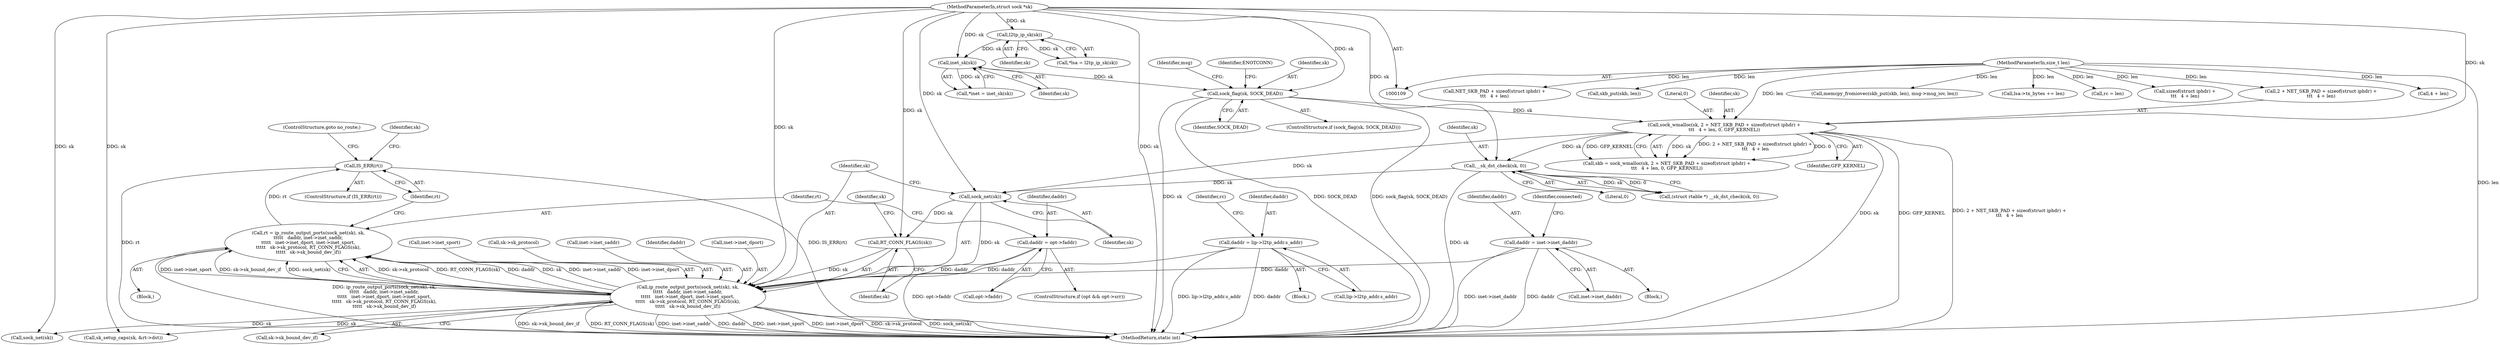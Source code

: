 digraph "1_linux_f6d8bd051c391c1c0458a30b2a7abcd939329259_34@pointer" {
"1000328" [label="(Call,IS_ERR(rt))"];
"1000303" [label="(Call,rt = ip_route_output_ports(sock_net(sk), sk,\n\t\t\t\t\t   daddr, inet->inet_saddr,\n\t\t\t\t\t   inet->inet_dport, inet->inet_sport,\n\t\t\t\t\t   sk->sk_protocol, RT_CONN_FLAGS(sk),\n\t\t\t\t\t   sk->sk_bound_dev_if))"];
"1000305" [label="(Call,ip_route_output_ports(sock_net(sk), sk,\n\t\t\t\t\t   daddr, inet->inet_saddr,\n\t\t\t\t\t   inet->inet_dport, inet->inet_sport,\n\t\t\t\t\t   sk->sk_protocol, RT_CONN_FLAGS(sk),\n\t\t\t\t\t   sk->sk_bound_dev_if))"];
"1000306" [label="(Call,sock_net(sk))"];
"1000284" [label="(Call,__sk_dst_check(sk, 0))"];
"1000221" [label="(Call,sock_wmalloc(sk, 2 + NET_SKB_PAD + sizeof(struct iphdr) +\n\t\t\t   4 + len, 0, GFP_KERNEL))"];
"1000143" [label="(Call,sock_flag(sk, SOCK_DEAD))"];
"1000125" [label="(Call,inet_sk(sk))"];
"1000120" [label="(Call,l2tp_ip_sk(sk))"];
"1000111" [label="(MethodParameterIn,struct sock *sk)"];
"1000113" [label="(MethodParameterIn,size_t len)"];
"1000322" [label="(Call,RT_CONN_FLAGS(sk))"];
"1000189" [label="(Call,daddr = lip->l2tp_addr.s_addr)"];
"1000298" [label="(Call,daddr = opt->faddr)"];
"1000207" [label="(Call,daddr = inet->inet_daddr)"];
"1000327" [label="(ControlStructure,if (IS_ERR(rt)))"];
"1000384" [label="(MethodReturn,static int)"];
"1000142" [label="(ControlStructure,if (sock_flag(sk, SOCK_DEAD)))"];
"1000282" [label="(Call,(struct rtable *) __sk_dst_check(sk, 0))"];
"1000363" [label="(Call,rc = len)"];
"1000323" [label="(Identifier,sk)"];
"1000330" [label="(ControlStructure,goto no_route;)"];
"1000153" [label="(Block,)"];
"1000316" [label="(Call,inet->inet_sport)"];
"1000123" [label="(Call,*inet = inet_sk(sk))"];
"1000227" [label="(Call,sizeof(struct iphdr) +\n\t\t\t   4 + len)"];
"1000118" [label="(Call,*lsa = l2tp_ip_sk(sk))"];
"1000319" [label="(Call,sk->sk_protocol)"];
"1000325" [label="(Identifier,sk)"];
"1000332" [label="(Identifier,sk)"];
"1000300" [label="(Call,opt->faddr)"];
"1000284" [label="(Call,__sk_dst_check(sk, 0))"];
"1000308" [label="(Identifier,sk)"];
"1000223" [label="(Call,2 + NET_SKB_PAD + sizeof(struct iphdr) +\n\t\t\t   4 + len)"];
"1000113" [label="(MethodParameterIn,size_t len)"];
"1000151" [label="(Identifier,msg)"];
"1000216" [label="(Identifier,rc)"];
"1000233" [label="(Literal,0)"];
"1000219" [label="(Call,skb = sock_wmalloc(sk, 2 + NET_SKB_PAD + sizeof(struct iphdr) +\n\t\t\t   4 + len, 0, GFP_KERNEL))"];
"1000111" [label="(MethodParameterIn,struct sock *sk)"];
"1000190" [label="(Identifier,daddr)"];
"1000331" [label="(Call,sk_setup_caps(sk, &rt->dst))"];
"1000310" [label="(Call,inet->inet_saddr)"];
"1000209" [label="(Call,inet->inet_daddr)"];
"1000222" [label="(Identifier,sk)"];
"1000309" [label="(Identifier,daddr)"];
"1000221" [label="(Call,sock_wmalloc(sk, 2 + NET_SKB_PAD + sizeof(struct iphdr) +\n\t\t\t   4 + len, 0, GFP_KERNEL))"];
"1000230" [label="(Call,4 + len)"];
"1000197" [label="(Block,)"];
"1000313" [label="(Call,inet->inet_dport)"];
"1000145" [label="(Identifier,SOCK_DEAD)"];
"1000298" [label="(Call,daddr = opt->faddr)"];
"1000376" [label="(Call,sock_net(sk))"];
"1000305" [label="(Call,ip_route_output_ports(sock_net(sk), sk,\n\t\t\t\t\t   daddr, inet->inet_saddr,\n\t\t\t\t\t   inet->inet_dport, inet->inet_sport,\n\t\t\t\t\t   sk->sk_protocol, RT_CONN_FLAGS(sk),\n\t\t\t\t\t   sk->sk_bound_dev_if))"];
"1000189" [label="(Call,daddr = lip->l2tp_addr.s_addr)"];
"1000324" [label="(Call,sk->sk_bound_dev_if)"];
"1000207" [label="(Call,daddr = inet->inet_daddr)"];
"1000126" [label="(Identifier,sk)"];
"1000292" [label="(ControlStructure,if (opt && opt->srr))"];
"1000303" [label="(Call,rt = ip_route_output_ports(sock_net(sk), sk,\n\t\t\t\t\t   daddr, inet->inet_saddr,\n\t\t\t\t\t   inet->inet_dport, inet->inet_sport,\n\t\t\t\t\t   sk->sk_protocol, RT_CONN_FLAGS(sk),\n\t\t\t\t\t   sk->sk_bound_dev_if))"];
"1000304" [label="(Identifier,rt)"];
"1000125" [label="(Call,inet_sk(sk))"];
"1000329" [label="(Identifier,rt)"];
"1000306" [label="(Call,sock_net(sk))"];
"1000225" [label="(Call,NET_SKB_PAD + sizeof(struct iphdr) +\n\t\t\t   4 + len)"];
"1000263" [label="(Call,skb_put(skb, len))"];
"1000120" [label="(Call,l2tp_ip_sk(sk))"];
"1000328" [label="(Call,IS_ERR(rt))"];
"1000307" [label="(Identifier,sk)"];
"1000285" [label="(Identifier,sk)"];
"1000234" [label="(Identifier,GFP_KERNEL)"];
"1000148" [label="(Identifier,ENOTCONN)"];
"1000191" [label="(Call,lip->l2tp_addr.s_addr)"];
"1000286" [label="(Literal,0)"];
"1000322" [label="(Call,RT_CONN_FLAGS(sk))"];
"1000143" [label="(Call,sock_flag(sk, SOCK_DEAD))"];
"1000121" [label="(Identifier,sk)"];
"1000299" [label="(Identifier,daddr)"];
"1000208" [label="(Identifier,daddr)"];
"1000291" [label="(Block,)"];
"1000213" [label="(Identifier,connected)"];
"1000262" [label="(Call,memcpy_fromiovec(skb_put(skb, len), msg->msg_iov, len))"];
"1000358" [label="(Call,lsa->tx_bytes += len)"];
"1000144" [label="(Identifier,sk)"];
"1000328" -> "1000327"  [label="AST: "];
"1000328" -> "1000329"  [label="CFG: "];
"1000329" -> "1000328"  [label="AST: "];
"1000330" -> "1000328"  [label="CFG: "];
"1000332" -> "1000328"  [label="CFG: "];
"1000328" -> "1000384"  [label="DDG: IS_ERR(rt)"];
"1000328" -> "1000384"  [label="DDG: rt"];
"1000303" -> "1000328"  [label="DDG: rt"];
"1000303" -> "1000291"  [label="AST: "];
"1000303" -> "1000305"  [label="CFG: "];
"1000304" -> "1000303"  [label="AST: "];
"1000305" -> "1000303"  [label="AST: "];
"1000329" -> "1000303"  [label="CFG: "];
"1000303" -> "1000384"  [label="DDG: ip_route_output_ports(sock_net(sk), sk,\n\t\t\t\t\t   daddr, inet->inet_saddr,\n\t\t\t\t\t   inet->inet_dport, inet->inet_sport,\n\t\t\t\t\t   sk->sk_protocol, RT_CONN_FLAGS(sk),\n\t\t\t\t\t   sk->sk_bound_dev_if)"];
"1000305" -> "1000303"  [label="DDG: sk->sk_protocol"];
"1000305" -> "1000303"  [label="DDG: RT_CONN_FLAGS(sk)"];
"1000305" -> "1000303"  [label="DDG: daddr"];
"1000305" -> "1000303"  [label="DDG: sk"];
"1000305" -> "1000303"  [label="DDG: inet->inet_saddr"];
"1000305" -> "1000303"  [label="DDG: inet->inet_dport"];
"1000305" -> "1000303"  [label="DDG: inet->inet_sport"];
"1000305" -> "1000303"  [label="DDG: sk->sk_bound_dev_if"];
"1000305" -> "1000303"  [label="DDG: sock_net(sk)"];
"1000305" -> "1000324"  [label="CFG: "];
"1000306" -> "1000305"  [label="AST: "];
"1000308" -> "1000305"  [label="AST: "];
"1000309" -> "1000305"  [label="AST: "];
"1000310" -> "1000305"  [label="AST: "];
"1000313" -> "1000305"  [label="AST: "];
"1000316" -> "1000305"  [label="AST: "];
"1000319" -> "1000305"  [label="AST: "];
"1000322" -> "1000305"  [label="AST: "];
"1000324" -> "1000305"  [label="AST: "];
"1000305" -> "1000384"  [label="DDG: inet->inet_saddr"];
"1000305" -> "1000384"  [label="DDG: daddr"];
"1000305" -> "1000384"  [label="DDG: inet->inet_sport"];
"1000305" -> "1000384"  [label="DDG: inet->inet_dport"];
"1000305" -> "1000384"  [label="DDG: sk->sk_protocol"];
"1000305" -> "1000384"  [label="DDG: sock_net(sk)"];
"1000305" -> "1000384"  [label="DDG: sk->sk_bound_dev_if"];
"1000305" -> "1000384"  [label="DDG: RT_CONN_FLAGS(sk)"];
"1000306" -> "1000305"  [label="DDG: sk"];
"1000322" -> "1000305"  [label="DDG: sk"];
"1000111" -> "1000305"  [label="DDG: sk"];
"1000189" -> "1000305"  [label="DDG: daddr"];
"1000298" -> "1000305"  [label="DDG: daddr"];
"1000207" -> "1000305"  [label="DDG: daddr"];
"1000305" -> "1000331"  [label="DDG: sk"];
"1000305" -> "1000376"  [label="DDG: sk"];
"1000306" -> "1000307"  [label="CFG: "];
"1000307" -> "1000306"  [label="AST: "];
"1000308" -> "1000306"  [label="CFG: "];
"1000284" -> "1000306"  [label="DDG: sk"];
"1000221" -> "1000306"  [label="DDG: sk"];
"1000111" -> "1000306"  [label="DDG: sk"];
"1000306" -> "1000322"  [label="DDG: sk"];
"1000284" -> "1000282"  [label="AST: "];
"1000284" -> "1000286"  [label="CFG: "];
"1000285" -> "1000284"  [label="AST: "];
"1000286" -> "1000284"  [label="AST: "];
"1000282" -> "1000284"  [label="CFG: "];
"1000284" -> "1000384"  [label="DDG: sk"];
"1000284" -> "1000282"  [label="DDG: sk"];
"1000284" -> "1000282"  [label="DDG: 0"];
"1000221" -> "1000284"  [label="DDG: sk"];
"1000111" -> "1000284"  [label="DDG: sk"];
"1000221" -> "1000219"  [label="AST: "];
"1000221" -> "1000234"  [label="CFG: "];
"1000222" -> "1000221"  [label="AST: "];
"1000223" -> "1000221"  [label="AST: "];
"1000233" -> "1000221"  [label="AST: "];
"1000234" -> "1000221"  [label="AST: "];
"1000219" -> "1000221"  [label="CFG: "];
"1000221" -> "1000384"  [label="DDG: 2 + NET_SKB_PAD + sizeof(struct iphdr) +\n\t\t\t   4 + len"];
"1000221" -> "1000384"  [label="DDG: sk"];
"1000221" -> "1000384"  [label="DDG: GFP_KERNEL"];
"1000221" -> "1000219"  [label="DDG: sk"];
"1000221" -> "1000219"  [label="DDG: 2 + NET_SKB_PAD + sizeof(struct iphdr) +\n\t\t\t   4 + len"];
"1000221" -> "1000219"  [label="DDG: 0"];
"1000221" -> "1000219"  [label="DDG: GFP_KERNEL"];
"1000143" -> "1000221"  [label="DDG: sk"];
"1000111" -> "1000221"  [label="DDG: sk"];
"1000113" -> "1000221"  [label="DDG: len"];
"1000143" -> "1000142"  [label="AST: "];
"1000143" -> "1000145"  [label="CFG: "];
"1000144" -> "1000143"  [label="AST: "];
"1000145" -> "1000143"  [label="AST: "];
"1000148" -> "1000143"  [label="CFG: "];
"1000151" -> "1000143"  [label="CFG: "];
"1000143" -> "1000384"  [label="DDG: sk"];
"1000143" -> "1000384"  [label="DDG: SOCK_DEAD"];
"1000143" -> "1000384"  [label="DDG: sock_flag(sk, SOCK_DEAD)"];
"1000125" -> "1000143"  [label="DDG: sk"];
"1000111" -> "1000143"  [label="DDG: sk"];
"1000125" -> "1000123"  [label="AST: "];
"1000125" -> "1000126"  [label="CFG: "];
"1000126" -> "1000125"  [label="AST: "];
"1000123" -> "1000125"  [label="CFG: "];
"1000125" -> "1000123"  [label="DDG: sk"];
"1000120" -> "1000125"  [label="DDG: sk"];
"1000111" -> "1000125"  [label="DDG: sk"];
"1000120" -> "1000118"  [label="AST: "];
"1000120" -> "1000121"  [label="CFG: "];
"1000121" -> "1000120"  [label="AST: "];
"1000118" -> "1000120"  [label="CFG: "];
"1000120" -> "1000118"  [label="DDG: sk"];
"1000111" -> "1000120"  [label="DDG: sk"];
"1000111" -> "1000109"  [label="AST: "];
"1000111" -> "1000384"  [label="DDG: sk"];
"1000111" -> "1000322"  [label="DDG: sk"];
"1000111" -> "1000331"  [label="DDG: sk"];
"1000111" -> "1000376"  [label="DDG: sk"];
"1000113" -> "1000109"  [label="AST: "];
"1000113" -> "1000384"  [label="DDG: len"];
"1000113" -> "1000223"  [label="DDG: len"];
"1000113" -> "1000225"  [label="DDG: len"];
"1000113" -> "1000227"  [label="DDG: len"];
"1000113" -> "1000230"  [label="DDG: len"];
"1000113" -> "1000263"  [label="DDG: len"];
"1000113" -> "1000262"  [label="DDG: len"];
"1000113" -> "1000358"  [label="DDG: len"];
"1000113" -> "1000363"  [label="DDG: len"];
"1000322" -> "1000323"  [label="CFG: "];
"1000323" -> "1000322"  [label="AST: "];
"1000325" -> "1000322"  [label="CFG: "];
"1000189" -> "1000153"  [label="AST: "];
"1000189" -> "1000191"  [label="CFG: "];
"1000190" -> "1000189"  [label="AST: "];
"1000191" -> "1000189"  [label="AST: "];
"1000216" -> "1000189"  [label="CFG: "];
"1000189" -> "1000384"  [label="DDG: daddr"];
"1000189" -> "1000384"  [label="DDG: lip->l2tp_addr.s_addr"];
"1000298" -> "1000292"  [label="AST: "];
"1000298" -> "1000300"  [label="CFG: "];
"1000299" -> "1000298"  [label="AST: "];
"1000300" -> "1000298"  [label="AST: "];
"1000304" -> "1000298"  [label="CFG: "];
"1000298" -> "1000384"  [label="DDG: opt->faddr"];
"1000207" -> "1000197"  [label="AST: "];
"1000207" -> "1000209"  [label="CFG: "];
"1000208" -> "1000207"  [label="AST: "];
"1000209" -> "1000207"  [label="AST: "];
"1000213" -> "1000207"  [label="CFG: "];
"1000207" -> "1000384"  [label="DDG: inet->inet_daddr"];
"1000207" -> "1000384"  [label="DDG: daddr"];
}
